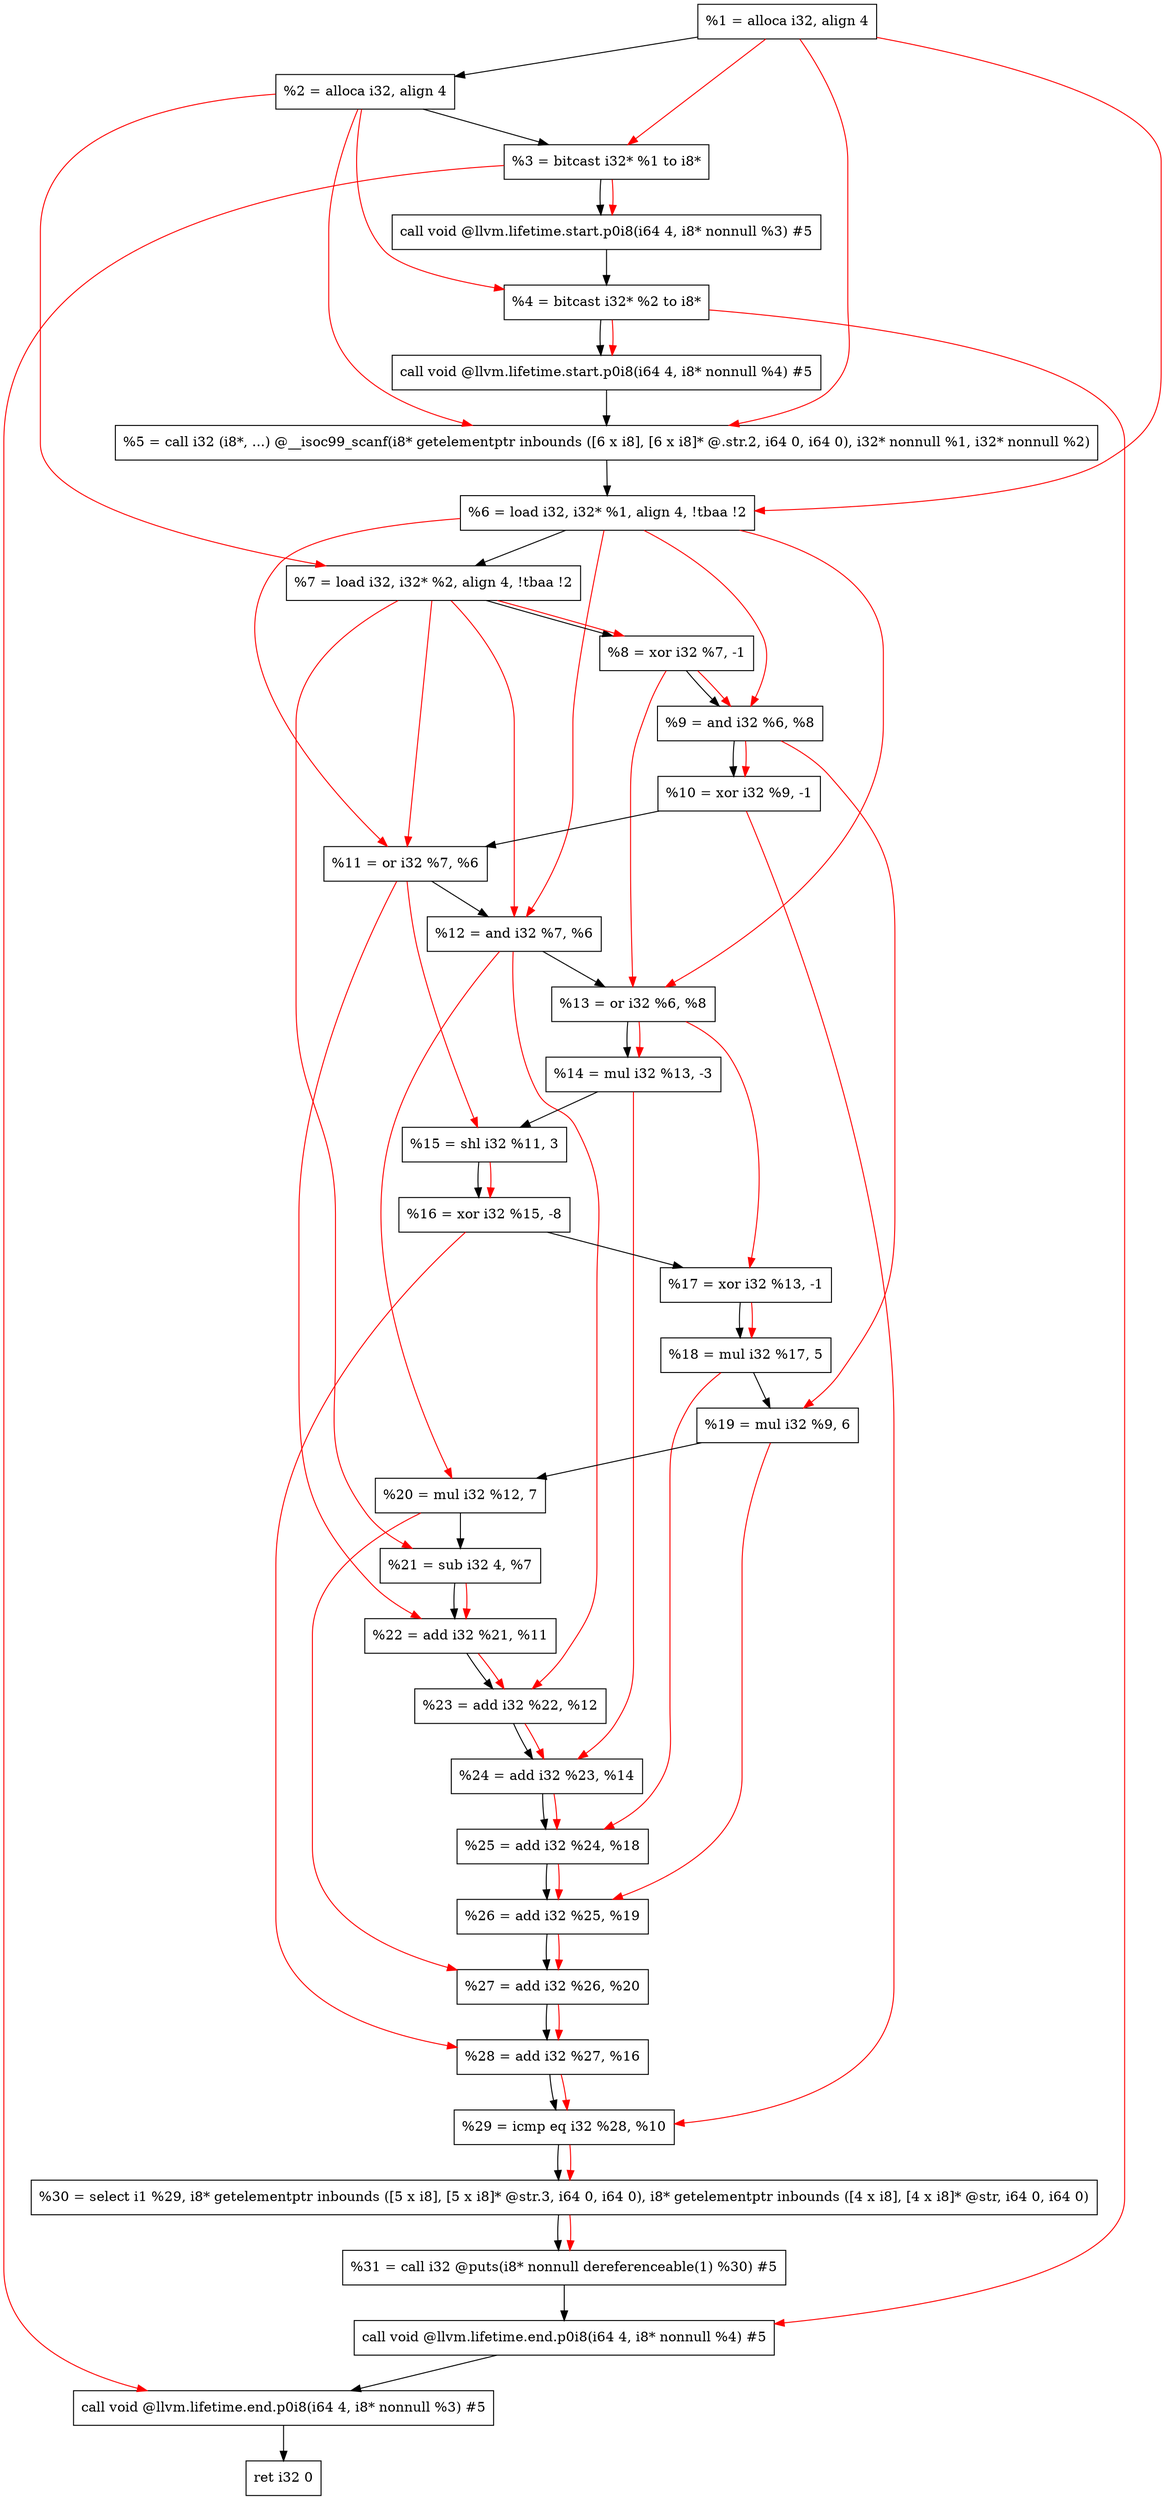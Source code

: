 digraph "DFG for'main' function" {
	Node0x2276c78[shape=record, label="  %1 = alloca i32, align 4"];
	Node0x2276d28[shape=record, label="  %2 = alloca i32, align 4"];
	Node0x2276db8[shape=record, label="  %3 = bitcast i32* %1 to i8*"];
	Node0x2277218[shape=record, label="  call void @llvm.lifetime.start.p0i8(i64 4, i8* nonnull %3) #5"];
	Node0x22772f8[shape=record, label="  %4 = bitcast i32* %2 to i8*"];
	Node0x2277418[shape=record, label="  call void @llvm.lifetime.start.p0i8(i64 4, i8* nonnull %4) #5"];
	Node0x2277650[shape=record, label="  %5 = call i32 (i8*, ...) @__isoc99_scanf(i8* getelementptr inbounds ([6 x i8], [6 x i8]* @.str.2, i64 0, i64 0), i32* nonnull %1, i32* nonnull %2)"];
	Node0x2277708[shape=record, label="  %6 = load i32, i32* %1, align 4, !tbaa !2"];
	Node0x2278678[shape=record, label="  %7 = load i32, i32* %2, align 4, !tbaa !2"];
	Node0x2278d00[shape=record, label="  %8 = xor i32 %7, -1"];
	Node0x2278d70[shape=record, label="  %9 = and i32 %6, %8"];
	Node0x2278de0[shape=record, label="  %10 = xor i32 %9, -1"];
	Node0x2278e50[shape=record, label="  %11 = or i32 %7, %6"];
	Node0x2278ec0[shape=record, label="  %12 = and i32 %7, %6"];
	Node0x2278f30[shape=record, label="  %13 = or i32 %6, %8"];
	Node0x2278fa0[shape=record, label="  %14 = mul i32 %13, -3"];
	Node0x2279010[shape=record, label="  %15 = shl i32 %11, 3"];
	Node0x2279080[shape=record, label="  %16 = xor i32 %15, -8"];
	Node0x22790f0[shape=record, label="  %17 = xor i32 %13, -1"];
	Node0x2279160[shape=record, label="  %18 = mul i32 %17, 5"];
	Node0x22791d0[shape=record, label="  %19 = mul i32 %9, 6"];
	Node0x2279240[shape=record, label="  %20 = mul i32 %12, 7"];
	Node0x22792b0[shape=record, label="  %21 = sub i32 4, %7"];
	Node0x2279320[shape=record, label="  %22 = add i32 %21, %11"];
	Node0x2279390[shape=record, label="  %23 = add i32 %22, %12"];
	Node0x2279400[shape=record, label="  %24 = add i32 %23, %14"];
	Node0x2279470[shape=record, label="  %25 = add i32 %24, %18"];
	Node0x22794e0[shape=record, label="  %26 = add i32 %25, %19"];
	Node0x2279550[shape=record, label="  %27 = add i32 %26, %20"];
	Node0x22795c0[shape=record, label="  %28 = add i32 %27, %16"];
	Node0x2279630[shape=record, label="  %29 = icmp eq i32 %28, %10"];
	Node0x22179d8[shape=record, label="  %30 = select i1 %29, i8* getelementptr inbounds ([5 x i8], [5 x i8]* @str.3, i64 0, i64 0), i8* getelementptr inbounds ([4 x i8], [4 x i8]* @str, i64 0, i64 0)"];
	Node0x22796c0[shape=record, label="  %31 = call i32 @puts(i8* nonnull dereferenceable(1) %30) #5"];
	Node0x2279918[shape=record, label="  call void @llvm.lifetime.end.p0i8(i64 4, i8* nonnull %4) #5"];
	Node0x2279a78[shape=record, label="  call void @llvm.lifetime.end.p0i8(i64 4, i8* nonnull %3) #5"];
	Node0x2279b38[shape=record, label="  ret i32 0"];
	Node0x2276c78 -> Node0x2276d28;
	Node0x2276d28 -> Node0x2276db8;
	Node0x2276db8 -> Node0x2277218;
	Node0x2277218 -> Node0x22772f8;
	Node0x22772f8 -> Node0x2277418;
	Node0x2277418 -> Node0x2277650;
	Node0x2277650 -> Node0x2277708;
	Node0x2277708 -> Node0x2278678;
	Node0x2278678 -> Node0x2278d00;
	Node0x2278d00 -> Node0x2278d70;
	Node0x2278d70 -> Node0x2278de0;
	Node0x2278de0 -> Node0x2278e50;
	Node0x2278e50 -> Node0x2278ec0;
	Node0x2278ec0 -> Node0x2278f30;
	Node0x2278f30 -> Node0x2278fa0;
	Node0x2278fa0 -> Node0x2279010;
	Node0x2279010 -> Node0x2279080;
	Node0x2279080 -> Node0x22790f0;
	Node0x22790f0 -> Node0x2279160;
	Node0x2279160 -> Node0x22791d0;
	Node0x22791d0 -> Node0x2279240;
	Node0x2279240 -> Node0x22792b0;
	Node0x22792b0 -> Node0x2279320;
	Node0x2279320 -> Node0x2279390;
	Node0x2279390 -> Node0x2279400;
	Node0x2279400 -> Node0x2279470;
	Node0x2279470 -> Node0x22794e0;
	Node0x22794e0 -> Node0x2279550;
	Node0x2279550 -> Node0x22795c0;
	Node0x22795c0 -> Node0x2279630;
	Node0x2279630 -> Node0x22179d8;
	Node0x22179d8 -> Node0x22796c0;
	Node0x22796c0 -> Node0x2279918;
	Node0x2279918 -> Node0x2279a78;
	Node0x2279a78 -> Node0x2279b38;
edge [color=red]
	Node0x2276c78 -> Node0x2276db8;
	Node0x2276db8 -> Node0x2277218;
	Node0x2276d28 -> Node0x22772f8;
	Node0x22772f8 -> Node0x2277418;
	Node0x2276c78 -> Node0x2277650;
	Node0x2276d28 -> Node0x2277650;
	Node0x2276c78 -> Node0x2277708;
	Node0x2276d28 -> Node0x2278678;
	Node0x2278678 -> Node0x2278d00;
	Node0x2277708 -> Node0x2278d70;
	Node0x2278d00 -> Node0x2278d70;
	Node0x2278d70 -> Node0x2278de0;
	Node0x2278678 -> Node0x2278e50;
	Node0x2277708 -> Node0x2278e50;
	Node0x2278678 -> Node0x2278ec0;
	Node0x2277708 -> Node0x2278ec0;
	Node0x2277708 -> Node0x2278f30;
	Node0x2278d00 -> Node0x2278f30;
	Node0x2278f30 -> Node0x2278fa0;
	Node0x2278e50 -> Node0x2279010;
	Node0x2279010 -> Node0x2279080;
	Node0x2278f30 -> Node0x22790f0;
	Node0x22790f0 -> Node0x2279160;
	Node0x2278d70 -> Node0x22791d0;
	Node0x2278ec0 -> Node0x2279240;
	Node0x2278678 -> Node0x22792b0;
	Node0x22792b0 -> Node0x2279320;
	Node0x2278e50 -> Node0x2279320;
	Node0x2279320 -> Node0x2279390;
	Node0x2278ec0 -> Node0x2279390;
	Node0x2279390 -> Node0x2279400;
	Node0x2278fa0 -> Node0x2279400;
	Node0x2279400 -> Node0x2279470;
	Node0x2279160 -> Node0x2279470;
	Node0x2279470 -> Node0x22794e0;
	Node0x22791d0 -> Node0x22794e0;
	Node0x22794e0 -> Node0x2279550;
	Node0x2279240 -> Node0x2279550;
	Node0x2279550 -> Node0x22795c0;
	Node0x2279080 -> Node0x22795c0;
	Node0x22795c0 -> Node0x2279630;
	Node0x2278de0 -> Node0x2279630;
	Node0x2279630 -> Node0x22179d8;
	Node0x22179d8 -> Node0x22796c0;
	Node0x22772f8 -> Node0x2279918;
	Node0x2276db8 -> Node0x2279a78;
}
